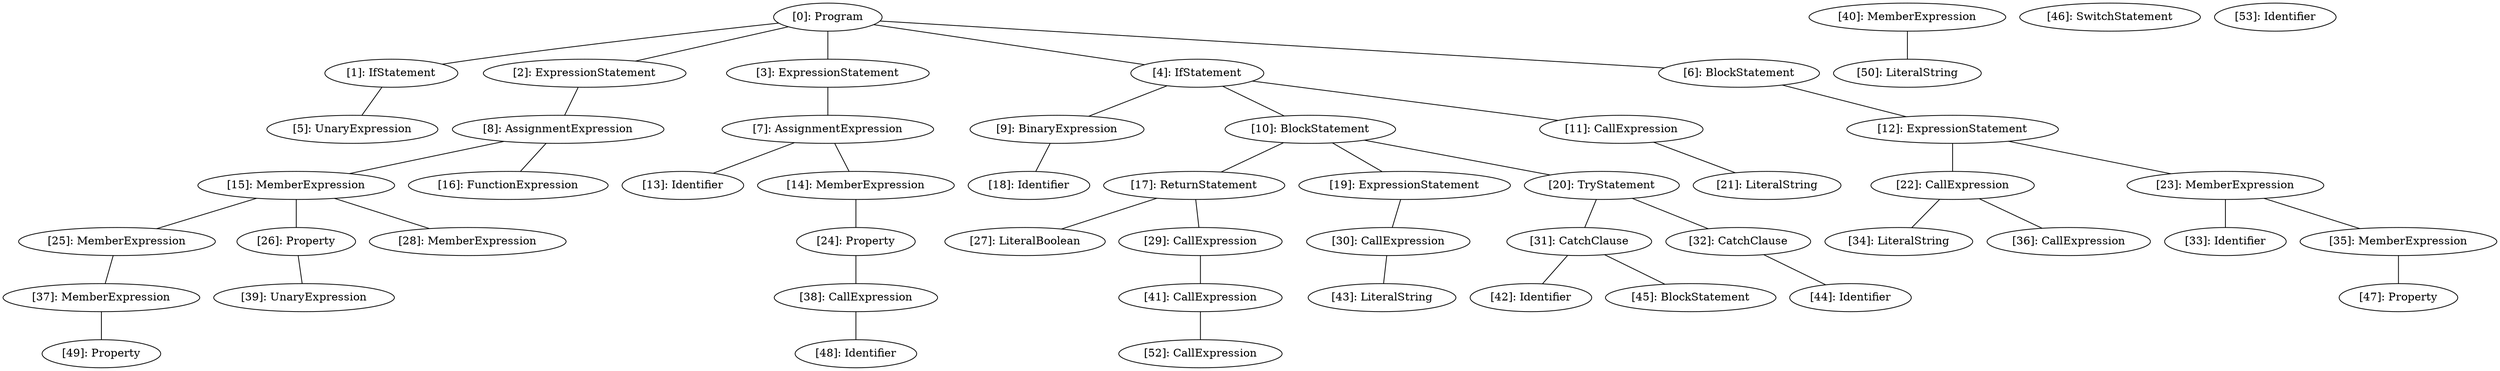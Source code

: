 // Result
graph {
	0 [label="[0]: Program"]
	1 [label="[1]: IfStatement"]
	2 [label="[2]: ExpressionStatement"]
	3 [label="[3]: ExpressionStatement"]
	4 [label="[4]: IfStatement"]
	5 [label="[5]: UnaryExpression"]
	6 [label="[6]: BlockStatement"]
	7 [label="[7]: AssignmentExpression"]
	8 [label="[8]: AssignmentExpression"]
	9 [label="[9]: BinaryExpression"]
	10 [label="[10]: BlockStatement"]
	11 [label="[11]: CallExpression"]
	12 [label="[12]: ExpressionStatement"]
	13 [label="[13]: Identifier"]
	14 [label="[14]: MemberExpression"]
	15 [label="[15]: MemberExpression"]
	16 [label="[16]: FunctionExpression"]
	17 [label="[17]: ReturnStatement"]
	18 [label="[18]: Identifier"]
	19 [label="[19]: ExpressionStatement"]
	20 [label="[20]: TryStatement"]
	21 [label="[21]: LiteralString"]
	22 [label="[22]: CallExpression"]
	23 [label="[23]: MemberExpression"]
	24 [label="[24]: Property"]
	25 [label="[25]: MemberExpression"]
	26 [label="[26]: Property"]
	27 [label="[27]: LiteralBoolean"]
	28 [label="[28]: MemberExpression"]
	29 [label="[29]: CallExpression"]
	30 [label="[30]: CallExpression"]
	31 [label="[31]: CatchClause"]
	32 [label="[32]: CatchClause"]
	33 [label="[33]: Identifier"]
	34 [label="[34]: LiteralString"]
	35 [label="[35]: MemberExpression"]
	36 [label="[36]: CallExpression"]
	37 [label="[37]: MemberExpression"]
	38 [label="[38]: CallExpression"]
	39 [label="[39]: UnaryExpression"]
	40 [label="[40]: MemberExpression"]
	41 [label="[41]: CallExpression"]
	42 [label="[42]: Identifier"]
	43 [label="[43]: LiteralString"]
	44 [label="[44]: Identifier"]
	45 [label="[45]: BlockStatement"]
	46 [label="[46]: SwitchStatement"]
	47 [label="[47]: Property"]
	48 [label="[48]: Identifier"]
	49 [label="[49]: Property"]
	50 [label="[50]: LiteralString"]
	52 [label="[52]: CallExpression"]
	53 [label="[53]: Identifier"]
	0 -- 1
	0 -- 2
	0 -- 3
	0 -- 4
	0 -- 6
	1 -- 5
	2 -- 8
	3 -- 7
	4 -- 9
	4 -- 10
	4 -- 11
	6 -- 12
	7 -- 13
	7 -- 14
	8 -- 15
	8 -- 16
	9 -- 18
	10 -- 17
	10 -- 19
	10 -- 20
	11 -- 21
	12 -- 22
	12 -- 23
	14 -- 24
	15 -- 25
	15 -- 26
	15 -- 28
	17 -- 27
	17 -- 29
	19 -- 30
	20 -- 31
	20 -- 32
	22 -- 34
	22 -- 36
	23 -- 33
	23 -- 35
	24 -- 38
	25 -- 37
	26 -- 39
	29 -- 41
	30 -- 43
	31 -- 42
	31 -- 45
	32 -- 44
	35 -- 47
	37 -- 49
	38 -- 48
	40 -- 50
	41 -- 52
}

